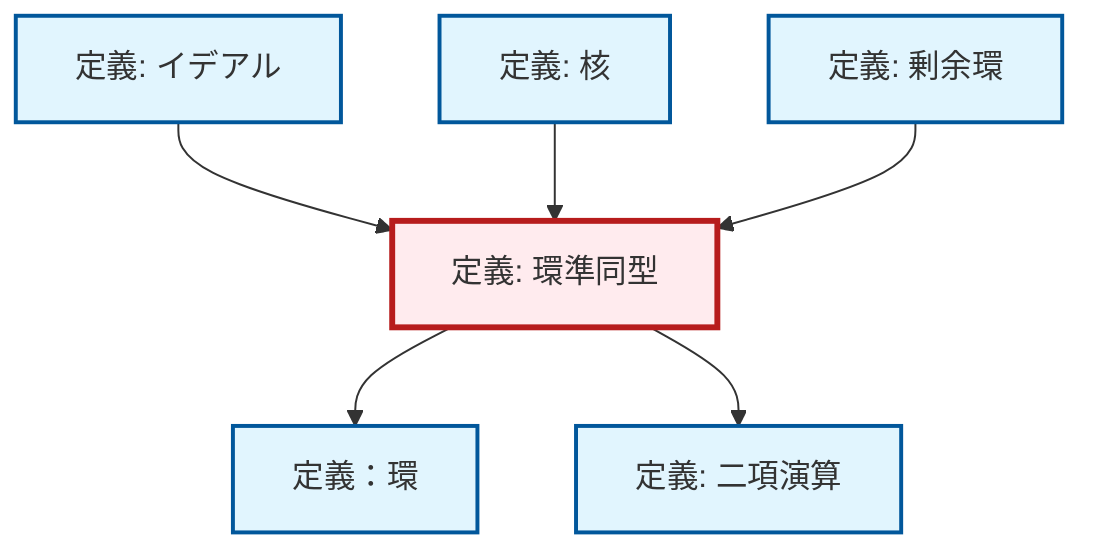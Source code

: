 graph TD
    classDef definition fill:#e1f5fe,stroke:#01579b,stroke-width:2px
    classDef theorem fill:#f3e5f5,stroke:#4a148c,stroke-width:2px
    classDef axiom fill:#fff3e0,stroke:#e65100,stroke-width:2px
    classDef example fill:#e8f5e9,stroke:#1b5e20,stroke-width:2px
    classDef current fill:#ffebee,stroke:#b71c1c,stroke-width:3px
    def-ring-homomorphism["定義: 環準同型"]:::definition
    def-kernel["定義: 核"]:::definition
    def-ring["定義：環"]:::definition
    def-quotient-ring["定義: 剰余環"]:::definition
    def-ideal["定義: イデアル"]:::definition
    def-binary-operation["定義: 二項演算"]:::definition
    def-ideal --> def-ring-homomorphism
    def-ring-homomorphism --> def-ring
    def-ring-homomorphism --> def-binary-operation
    def-kernel --> def-ring-homomorphism
    def-quotient-ring --> def-ring-homomorphism
    class def-ring-homomorphism current